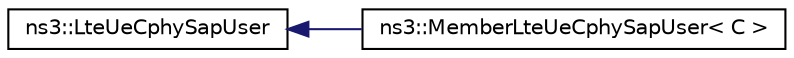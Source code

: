digraph "Graphical Class Hierarchy"
{
 // LATEX_PDF_SIZE
  edge [fontname="Helvetica",fontsize="10",labelfontname="Helvetica",labelfontsize="10"];
  node [fontname="Helvetica",fontsize="10",shape=record];
  rankdir="LR";
  Node0 [label="ns3::LteUeCphySapUser",height=0.2,width=0.4,color="black", fillcolor="white", style="filled",URL="$classns3_1_1_lte_ue_cphy_sap_user.html",tooltip="Service Access Point (SAP) offered by the UE PHY to the UE RRC for control purposes."];
  Node0 -> Node1 [dir="back",color="midnightblue",fontsize="10",style="solid",fontname="Helvetica"];
  Node1 [label="ns3::MemberLteUeCphySapUser\< C \>",height=0.2,width=0.4,color="black", fillcolor="white", style="filled",URL="$classns3_1_1_member_lte_ue_cphy_sap_user.html",tooltip="Template for the implementation of the LteUeCphySapUser as a member of an owner class of type C to wh..."];
}
